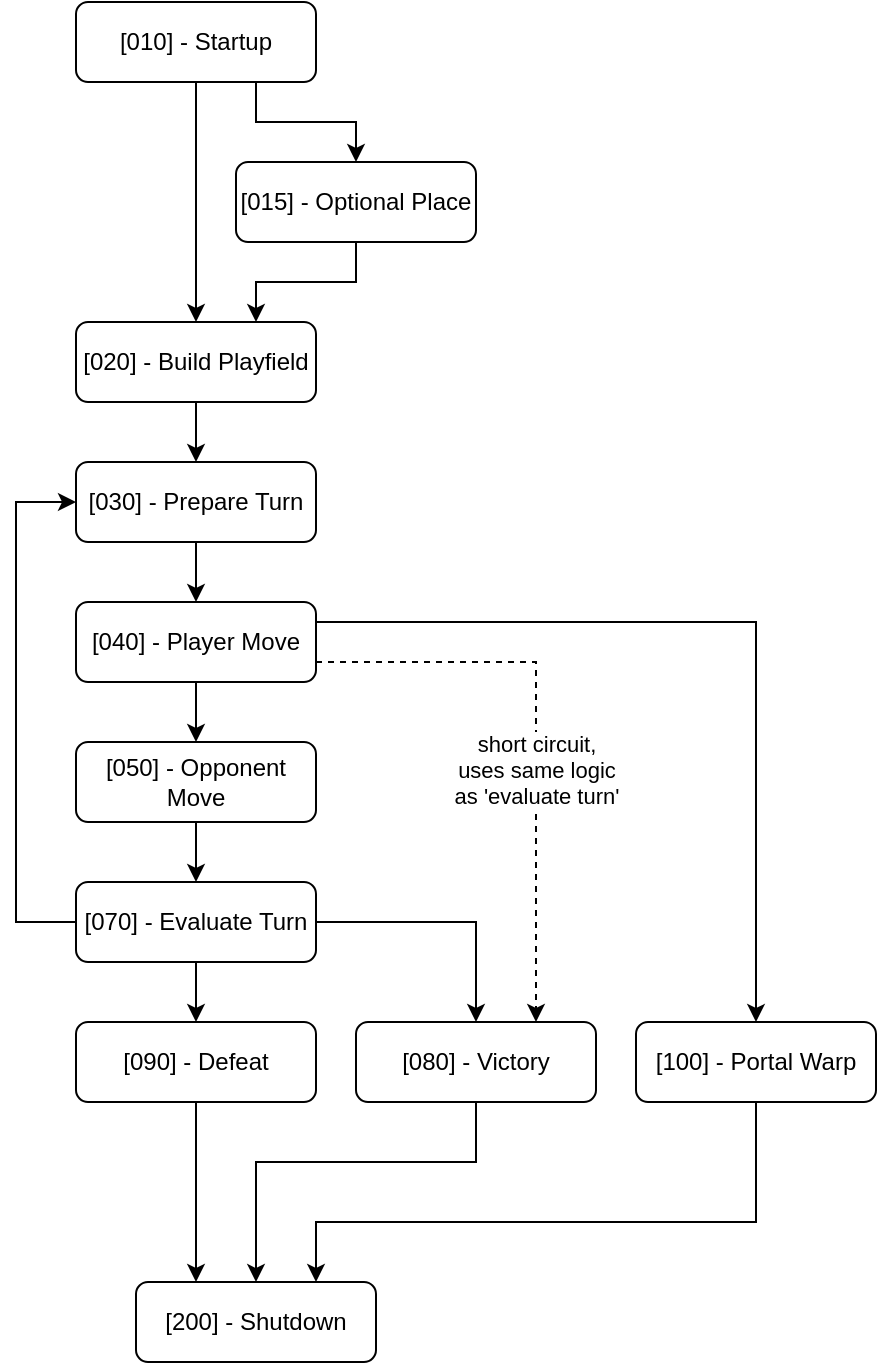 <mxfile version="24.7.8">
  <diagram id="C5RBs43oDa-KdzZeNtuy" name="Page-1">
    <mxGraphModel dx="927" dy="729" grid="1" gridSize="10" guides="1" tooltips="1" connect="1" arrows="1" fold="1" page="1" pageScale="1" pageWidth="827" pageHeight="1169" math="0" shadow="0">
      <root>
        <mxCell id="WIyWlLk6GJQsqaUBKTNV-0" />
        <mxCell id="WIyWlLk6GJQsqaUBKTNV-1" parent="WIyWlLk6GJQsqaUBKTNV-0" />
        <mxCell id="hptVTnLqJsBkQLVJktWM-11" style="edgeStyle=orthogonalEdgeStyle;rounded=0;orthogonalLoop=1;jettySize=auto;html=1;exitX=0.75;exitY=1;exitDx=0;exitDy=0;entryX=0.5;entryY=0;entryDx=0;entryDy=0;" parent="WIyWlLk6GJQsqaUBKTNV-1" source="WIyWlLk6GJQsqaUBKTNV-3" target="hptVTnLqJsBkQLVJktWM-1" edge="1">
          <mxGeometry relative="1" as="geometry">
            <Array as="points">
              <mxPoint x="210" y="80" />
              <mxPoint x="260" y="80" />
            </Array>
          </mxGeometry>
        </mxCell>
        <mxCell id="hptVTnLqJsBkQLVJktWM-12" style="edgeStyle=orthogonalEdgeStyle;rounded=0;orthogonalLoop=1;jettySize=auto;html=1;exitX=0.5;exitY=1;exitDx=0;exitDy=0;entryX=0.5;entryY=0;entryDx=0;entryDy=0;" parent="WIyWlLk6GJQsqaUBKTNV-1" source="WIyWlLk6GJQsqaUBKTNV-3" target="hptVTnLqJsBkQLVJktWM-2" edge="1">
          <mxGeometry relative="1" as="geometry" />
        </mxCell>
        <mxCell id="WIyWlLk6GJQsqaUBKTNV-3" value="&lt;span style=&quot;text-align: left;&quot;&gt;[010] - Startup&lt;/span&gt;" style="rounded=1;whiteSpace=wrap;html=1;fontSize=12;glass=0;strokeWidth=1;shadow=0;" parent="WIyWlLk6GJQsqaUBKTNV-1" vertex="1">
          <mxGeometry x="120" y="20" width="120" height="40" as="geometry" />
        </mxCell>
        <mxCell id="hptVTnLqJsBkQLVJktWM-24" style="edgeStyle=orthogonalEdgeStyle;rounded=0;orthogonalLoop=1;jettySize=auto;html=1;exitX=0.5;exitY=1;exitDx=0;exitDy=0;entryX=0.75;entryY=0;entryDx=0;entryDy=0;" parent="WIyWlLk6GJQsqaUBKTNV-1" source="hptVTnLqJsBkQLVJktWM-1" target="hptVTnLqJsBkQLVJktWM-2" edge="1">
          <mxGeometry relative="1" as="geometry">
            <Array as="points">
              <mxPoint x="260" y="160" />
              <mxPoint x="210" y="160" />
            </Array>
          </mxGeometry>
        </mxCell>
        <mxCell id="hptVTnLqJsBkQLVJktWM-1" value="&lt;span style=&quot;text-align: left;&quot;&gt;[015] - Optional Place&lt;/span&gt;" style="rounded=1;whiteSpace=wrap;html=1;fontSize=12;glass=0;strokeWidth=1;shadow=0;" parent="WIyWlLk6GJQsqaUBKTNV-1" vertex="1">
          <mxGeometry x="200" y="100" width="120" height="40" as="geometry" />
        </mxCell>
        <mxCell id="hptVTnLqJsBkQLVJktWM-13" style="edgeStyle=orthogonalEdgeStyle;rounded=0;orthogonalLoop=1;jettySize=auto;html=1;exitX=0.5;exitY=1;exitDx=0;exitDy=0;entryX=0.5;entryY=0;entryDx=0;entryDy=0;" parent="WIyWlLk6GJQsqaUBKTNV-1" source="hptVTnLqJsBkQLVJktWM-2" target="hptVTnLqJsBkQLVJktWM-4" edge="1">
          <mxGeometry relative="1" as="geometry" />
        </mxCell>
        <mxCell id="hptVTnLqJsBkQLVJktWM-2" value="&lt;span style=&quot;text-align: left;&quot;&gt;[020] - Build Playfield&lt;/span&gt;" style="rounded=1;whiteSpace=wrap;html=1;fontSize=12;glass=0;strokeWidth=1;shadow=0;" parent="WIyWlLk6GJQsqaUBKTNV-1" vertex="1">
          <mxGeometry x="120" y="180" width="120" height="40" as="geometry" />
        </mxCell>
        <mxCell id="hptVTnLqJsBkQLVJktWM-15" style="edgeStyle=orthogonalEdgeStyle;rounded=0;orthogonalLoop=1;jettySize=auto;html=1;exitX=0.5;exitY=1;exitDx=0;exitDy=0;" parent="WIyWlLk6GJQsqaUBKTNV-1" source="hptVTnLqJsBkQLVJktWM-3" target="hptVTnLqJsBkQLVJktWM-5" edge="1">
          <mxGeometry relative="1" as="geometry" />
        </mxCell>
        <mxCell id="hptVTnLqJsBkQLVJktWM-22" style="edgeStyle=orthogonalEdgeStyle;rounded=0;orthogonalLoop=1;jettySize=auto;html=1;exitX=1;exitY=0.25;exitDx=0;exitDy=0;entryX=0.5;entryY=0;entryDx=0;entryDy=0;" parent="WIyWlLk6GJQsqaUBKTNV-1" source="hptVTnLqJsBkQLVJktWM-3" target="hptVTnLqJsBkQLVJktWM-9" edge="1">
          <mxGeometry relative="1" as="geometry" />
        </mxCell>
        <mxCell id="hptVTnLqJsBkQLVJktWM-25" style="edgeStyle=orthogonalEdgeStyle;rounded=0;orthogonalLoop=1;jettySize=auto;html=1;exitX=1;exitY=0.75;exitDx=0;exitDy=0;entryX=0.75;entryY=0;entryDx=0;entryDy=0;dashed=1;" parent="WIyWlLk6GJQsqaUBKTNV-1" source="hptVTnLqJsBkQLVJktWM-3" target="hptVTnLqJsBkQLVJktWM-7" edge="1">
          <mxGeometry relative="1" as="geometry" />
        </mxCell>
        <mxCell id="hptVTnLqJsBkQLVJktWM-29" value="short circuit,&lt;div&gt;uses same logic&lt;/div&gt;&lt;div&gt;as &#39;evaluate turn&#39;&lt;br&gt;&lt;/div&gt;" style="edgeLabel;html=1;align=center;verticalAlign=middle;resizable=0;points=[];" parent="hptVTnLqJsBkQLVJktWM-25" vertex="1" connectable="0">
          <mxGeometry x="0.131" relative="1" as="geometry">
            <mxPoint as="offset" />
          </mxGeometry>
        </mxCell>
        <mxCell id="hptVTnLqJsBkQLVJktWM-3" value="&lt;span style=&quot;text-align: left;&quot;&gt;[040] - Player Move&lt;/span&gt;" style="rounded=1;whiteSpace=wrap;html=1;fontSize=12;glass=0;strokeWidth=1;shadow=0;" parent="WIyWlLk6GJQsqaUBKTNV-1" vertex="1">
          <mxGeometry x="120" y="320" width="120" height="40" as="geometry" />
        </mxCell>
        <mxCell id="hptVTnLqJsBkQLVJktWM-14" style="edgeStyle=orthogonalEdgeStyle;rounded=0;orthogonalLoop=1;jettySize=auto;html=1;exitX=0.5;exitY=1;exitDx=0;exitDy=0;" parent="WIyWlLk6GJQsqaUBKTNV-1" source="hptVTnLqJsBkQLVJktWM-4" target="hptVTnLqJsBkQLVJktWM-3" edge="1">
          <mxGeometry relative="1" as="geometry" />
        </mxCell>
        <mxCell id="hptVTnLqJsBkQLVJktWM-4" value="&lt;span style=&quot;text-align: left;&quot;&gt;[030] - Prepare Turn&lt;/span&gt;" style="rounded=1;whiteSpace=wrap;html=1;fontSize=12;glass=0;strokeWidth=1;shadow=0;" parent="WIyWlLk6GJQsqaUBKTNV-1" vertex="1">
          <mxGeometry x="120" y="250" width="120" height="40" as="geometry" />
        </mxCell>
        <mxCell id="hptVTnLqJsBkQLVJktWM-16" style="edgeStyle=orthogonalEdgeStyle;rounded=0;orthogonalLoop=1;jettySize=auto;html=1;exitX=0.5;exitY=1;exitDx=0;exitDy=0;entryX=0.5;entryY=0;entryDx=0;entryDy=0;" parent="WIyWlLk6GJQsqaUBKTNV-1" source="hptVTnLqJsBkQLVJktWM-5" target="hptVTnLqJsBkQLVJktWM-6" edge="1">
          <mxGeometry relative="1" as="geometry" />
        </mxCell>
        <mxCell id="hptVTnLqJsBkQLVJktWM-5" value="&lt;span style=&quot;text-align: left;&quot;&gt;[050] - Opponent Move&lt;/span&gt;" style="rounded=1;whiteSpace=wrap;html=1;fontSize=12;glass=0;strokeWidth=1;shadow=0;" parent="WIyWlLk6GJQsqaUBKTNV-1" vertex="1">
          <mxGeometry x="120" y="390" width="120" height="40" as="geometry" />
        </mxCell>
        <mxCell id="hptVTnLqJsBkQLVJktWM-17" style="edgeStyle=orthogonalEdgeStyle;rounded=0;orthogonalLoop=1;jettySize=auto;html=1;entryX=0.5;entryY=0;entryDx=0;entryDy=0;exitX=1;exitY=0.5;exitDx=0;exitDy=0;" parent="WIyWlLk6GJQsqaUBKTNV-1" source="hptVTnLqJsBkQLVJktWM-6" target="hptVTnLqJsBkQLVJktWM-7" edge="1">
          <mxGeometry relative="1" as="geometry">
            <mxPoint x="300" y="440" as="sourcePoint" />
          </mxGeometry>
        </mxCell>
        <mxCell id="hptVTnLqJsBkQLVJktWM-18" style="edgeStyle=orthogonalEdgeStyle;rounded=0;orthogonalLoop=1;jettySize=auto;html=1;exitX=0.5;exitY=1;exitDx=0;exitDy=0;entryX=0.5;entryY=0;entryDx=0;entryDy=0;" parent="WIyWlLk6GJQsqaUBKTNV-1" source="hptVTnLqJsBkQLVJktWM-6" target="hptVTnLqJsBkQLVJktWM-8" edge="1">
          <mxGeometry relative="1" as="geometry" />
        </mxCell>
        <mxCell id="s9B1Tp4JmwmmjULt_emS-1" style="edgeStyle=orthogonalEdgeStyle;rounded=0;orthogonalLoop=1;jettySize=auto;html=1;exitX=0;exitY=0.5;exitDx=0;exitDy=0;entryX=0;entryY=0.5;entryDx=0;entryDy=0;" edge="1" parent="WIyWlLk6GJQsqaUBKTNV-1" source="hptVTnLqJsBkQLVJktWM-6" target="hptVTnLqJsBkQLVJktWM-4">
          <mxGeometry relative="1" as="geometry">
            <Array as="points">
              <mxPoint x="90" y="480" />
              <mxPoint x="90" y="270" />
            </Array>
          </mxGeometry>
        </mxCell>
        <mxCell id="hptVTnLqJsBkQLVJktWM-6" value="&lt;span style=&quot;text-align: left;&quot;&gt;[070] - Evaluate Turn&lt;/span&gt;" style="rounded=1;whiteSpace=wrap;html=1;fontSize=12;glass=0;strokeWidth=1;shadow=0;" parent="WIyWlLk6GJQsqaUBKTNV-1" vertex="1">
          <mxGeometry x="120" y="460" width="120" height="40" as="geometry" />
        </mxCell>
        <mxCell id="hptVTnLqJsBkQLVJktWM-19" style="edgeStyle=orthogonalEdgeStyle;rounded=0;orthogonalLoop=1;jettySize=auto;html=1;exitX=0.5;exitY=1;exitDx=0;exitDy=0;entryX=0.5;entryY=0;entryDx=0;entryDy=0;" parent="WIyWlLk6GJQsqaUBKTNV-1" source="hptVTnLqJsBkQLVJktWM-7" target="hptVTnLqJsBkQLVJktWM-10" edge="1">
          <mxGeometry relative="1" as="geometry">
            <Array as="points">
              <mxPoint x="320" y="600" />
              <mxPoint x="210" y="600" />
            </Array>
          </mxGeometry>
        </mxCell>
        <mxCell id="hptVTnLqJsBkQLVJktWM-7" value="&lt;span style=&quot;text-align: left;&quot;&gt;[080] - Victory&lt;/span&gt;" style="rounded=1;whiteSpace=wrap;html=1;fontSize=12;glass=0;strokeWidth=1;shadow=0;" parent="WIyWlLk6GJQsqaUBKTNV-1" vertex="1">
          <mxGeometry x="260" y="530" width="120" height="40" as="geometry" />
        </mxCell>
        <mxCell id="hptVTnLqJsBkQLVJktWM-20" style="edgeStyle=orthogonalEdgeStyle;rounded=0;orthogonalLoop=1;jettySize=auto;html=1;exitX=0.5;exitY=1;exitDx=0;exitDy=0;entryX=0.25;entryY=0;entryDx=0;entryDy=0;" parent="WIyWlLk6GJQsqaUBKTNV-1" source="hptVTnLqJsBkQLVJktWM-8" target="hptVTnLqJsBkQLVJktWM-10" edge="1">
          <mxGeometry relative="1" as="geometry" />
        </mxCell>
        <mxCell id="hptVTnLqJsBkQLVJktWM-8" value="&lt;span style=&quot;text-align: left;&quot;&gt;[090] - Defeat&lt;/span&gt;" style="rounded=1;whiteSpace=wrap;html=1;fontSize=12;glass=0;strokeWidth=1;shadow=0;" parent="WIyWlLk6GJQsqaUBKTNV-1" vertex="1">
          <mxGeometry x="120" y="530" width="120" height="40" as="geometry" />
        </mxCell>
        <mxCell id="hptVTnLqJsBkQLVJktWM-21" style="edgeStyle=orthogonalEdgeStyle;rounded=0;orthogonalLoop=1;jettySize=auto;html=1;exitX=0.5;exitY=1;exitDx=0;exitDy=0;entryX=0.75;entryY=0;entryDx=0;entryDy=0;" parent="WIyWlLk6GJQsqaUBKTNV-1" source="hptVTnLqJsBkQLVJktWM-9" target="hptVTnLqJsBkQLVJktWM-10" edge="1">
          <mxGeometry relative="1" as="geometry">
            <mxPoint x="180" y="690" as="targetPoint" />
            <Array as="points">
              <mxPoint x="460" y="630" />
              <mxPoint x="240" y="630" />
            </Array>
          </mxGeometry>
        </mxCell>
        <mxCell id="hptVTnLqJsBkQLVJktWM-9" value="&lt;span style=&quot;text-align: left;&quot;&gt;[100] - Portal Warp&lt;/span&gt;" style="rounded=1;whiteSpace=wrap;html=1;fontSize=12;glass=0;strokeWidth=1;shadow=0;" parent="WIyWlLk6GJQsqaUBKTNV-1" vertex="1">
          <mxGeometry x="400" y="530" width="120" height="40" as="geometry" />
        </mxCell>
        <mxCell id="hptVTnLqJsBkQLVJktWM-10" value="&lt;span style=&quot;text-align: left;&quot;&gt;[200] - Shutdown&lt;/span&gt;" style="rounded=1;whiteSpace=wrap;html=1;fontSize=12;glass=0;strokeWidth=1;shadow=0;" parent="WIyWlLk6GJQsqaUBKTNV-1" vertex="1">
          <mxGeometry x="150" y="660" width="120" height="40" as="geometry" />
        </mxCell>
      </root>
    </mxGraphModel>
  </diagram>
</mxfile>
